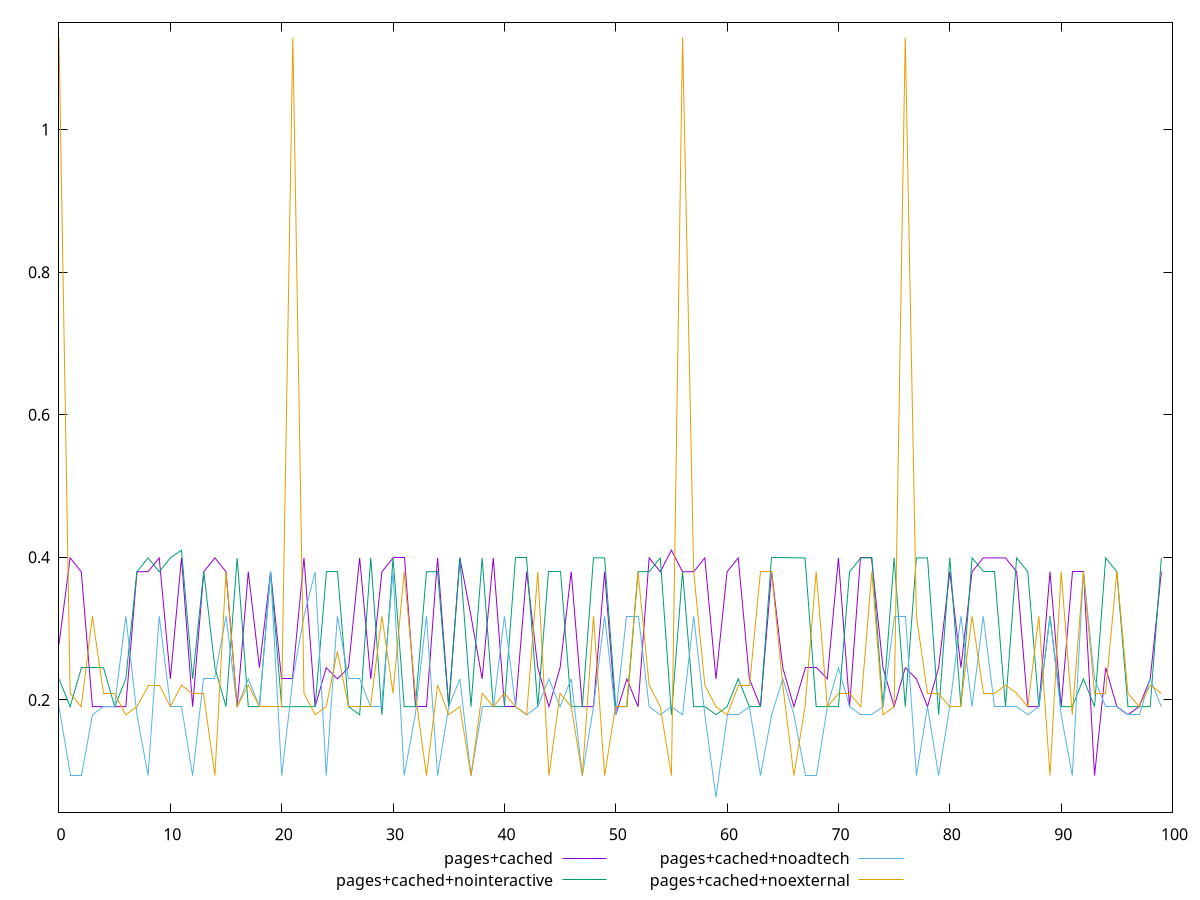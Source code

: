 $_pagesCached <<EOF
0.2781091435750326
0.3992843719058565
0.37986356862386056
0.19060170809427898
0.19059552319844564
0.1906042037540012
0.19059801885816788
0.37982450612386065
0.37985792626274945
0.39926581721835663
0.22955163574218754
0.39929934586418986
0.19060680792066786
0.37982700178358286
0.3992685298919677
0.3798245061238606
0.19059801885816788
0.37982971445719393
0.24519438997904464
0.37984924570719386
0.2295630289713542
0.22955782063802085
0.39925713666280105
0.19059552319844564
0.24522010612487802
0.2295603162977431
0.24519438997904464
0.39925713666280105
0.2295630289713542
0.37982450612386065
0.3992684213850233
0.3992684213850233
0.19059552319844564
0.19059801885816788
0.3992633215586344
0.19059552319844564
0.3992684213850233
0.3175345213148329
0.2295665011935764
0.3992720021141899
0.19060366121927896
0.19060073153177898
0.3798358993530273
0.2451891816457113
0.19059552319844564
0.24520057487487798
0.3798606389363605
0.19059801885816788
0.19060170809427898
0.37982450612386065
0.17925679016113286
0.22955782063802085
0.19060366121927896
0.3992509517669677
0.379830691019694
0.41005506981743695
0.3798183212280273
0.37986161549886055
0.39926234499613433
0.22955782063802085
0.37982700178358286
0.39925963232252326
0.22956910536024308
0.19059552319844564
0.37982700178358286
0.2451891816457113
0.19059801885816788
0.24519438997904464
0.2451891816457113
0.22959688313802093
0.39926234499613433
0.19060073153177898
0.3992633215586344
0.39926581721835663
0.24519536654154464
0.19063762389289016
0.24519786220126685
0.22959688313802093
0.19059801885816788
0.2451916773054335
0.37982700178358286
0.2451891816457113
0.37982700178358286
0.3992685298919677
0.39925963232252326
0.3992633215586344
0.37982450612386065
0.19060073153177898
0.19059801885816788
0.37982450612386065
0.19060073153177898
0.3798606389363605
0.37985543060302723
0.09390384928385416
0.24519731966654462
0.19059747632344565
0.1792535349527995
0.19060170809427898
0.22955782063802085
0.37981832122802733
EOF
$_pagesCachedNointeractive <<EOF
0.2295630289713542
0.1906039867401123
0.2451891816457113
0.24519438997904464
0.24519731966654462
0.19059454663594563
0.2295665011935764
0.37982971445719393
0.3992652746836344
0.379832644144694
0.3992652746836344
0.41002414533827036
0.2295603162977431
0.37982700178358286
0.24520046636793352
0.19060073153177898
0.39926831287807885
0.19059801885816788
0.19060073153177898
0.3798183212280273
0.19060073153177898
0.19062547111511235
0.19063458569844569
0.19059552319844564
0.3798183212280273
0.3798183212280273
0.19060691642761232
0.1792535349527995
0.39929934586418986
0.1792506052652995
0.3992685298919677
0.19060366121927896
0.19058933830261232
0.37982450612386065
0.37985792626274945
0.19060170809427898
0.39928187624613426
0.19063762389289016
0.3992652746836344
0.19060691642761232
0.1906316560109457
0.3992685298919677
0.3992685298919677
0.19059552319844564
0.3798606389363605
0.37985543060302723
0.19060073153177898
0.1906316560109457
0.39929934586418986
0.39925963232252326
0.1906042037540012
0.19062547111511235
0.37986671532524946
0.37985543060302723
0.39925713666280105
0.17925158182779952
0.37982971445719393
0.19059552319844564
0.19060073153177898
0.17925158182779952
0.19060170809427898
0.2295630289713542
0.1906289433373346
0.19060680792066786
0.39926234499613433
0.39926581721835663
0.3992932694753009
0.39926581721835663
0.19059801885816788
0.19062644767761236
0.19060073153177898
0.3798183212280273
0.39925963232252326
0.3992509517669677
0.19059801885816788
0.39929619916280096
0.19060691642761232
0.3992652746836344
0.3992684213850233
0.1792506052652995
0.3992994543711343
0.1906289433373346
0.3992684213850233
0.3798606389363605
0.37985543060302723
0.1906316560109457
0.3992633215586344
0.379832644144694
0.19059552319844564
0.3175345213148329
0.19060366121927896
0.19059552319844564
0.2296000298394098
0.1906316560109457
0.3992684213850233
0.37982450612386065
0.19059801885816788
0.19062644767761236
0.19063458569844569
0.39926234499613433
EOF
$_pagesCachedNoadtech <<EOF
0.1905707836151123
0.0938739013671875
0.0938739013671875
0.17922065734863282
0.1905707836151123
0.1905707836151123
0.31750728607177736
0.17922065734863282
0.0938739013671875
0.31750728607177736
0.1905707836151123
0.1905707836151123
0.0938739013671875
0.2295330810546875
0.2295330810546875
0.31750728607177736
0.1905707836151123
0.2295330810546875
0.1905707836151123
0.3797997665405274
0.0938739013671875
0.2295330810546875
0.31750728607177736
0.3797997665405274
0.0938739013671875
0.31750728607177736
0.2295330810546875
0.2295330810546875
0.1905707836151123
0.1905707836151123
0.3797997665405274
0.0938739013671875
0.17922065734863282
0.31750728607177736
0.0938739013671875
0.1905707836151123
0.2295330810546875
0.0938739013671875
0.1905707836151123
0.1905707836151123
0.31750728607177736
0.1905707836151123
0.17922065734863282
0.1905707836151123
0.2295330810546875
0.1905707836151123
0.2295330810546875
0.0938739013671875
0.1905707836151123
0.31750728607177736
0.17922065734863282
0.31750728607177736
0.31750728607177736
0.1905707836151123
0.17922065734863282
0.1905707836151123
0.17922065734863282
0.31750728607177736
0.17922065734863282
0.0636767578125
0.17922065734863282
0.17922065734863282
0.1905707836151123
0.0938739013671875
0.17922065734863282
0.2295330810546875
0.17922065734863282
0.0938739013671875
0.0938739013671875
0.1905707836151123
0.24516444206237795
0.1905707836151123
0.17922065734863282
0.17922065734863282
0.1905707836151123
0.31750728607177736
0.31750728607177736
0.0938739013671875
0.1905707836151123
0.0938739013671875
0.1905707836151123
0.31750728607177736
0.1905707836151123
0.31750728607177736
0.1905707836151123
0.1905707836151123
0.1905707836151123
0.17922065734863282
0.1905707836151123
0.31750728607177736
0.17922065734863282
0.0938739013671875
0.3797997665405274
0.2295330810546875
0.1905707836151123
0.1905707836151123
0.17922065734863282
0.17922065734863282
0.2295330810546875
0.1905707836151123
EOF
$_pagesCachedNoexternal <<EOF
1.1291448974609375
0.20941780090332032
0.1905707836151123
0.31750728607177736
0.20941780090332032
0.20941780090332032
0.17922065734863282
0.1905707836151123
0.2207679271697998
0.2207679271697998
0.1905707836151123
0.2207679271697998
0.20941780090332032
0.20941780090332032
0.0938739013671875
0.3797997665405274
0.1905707836151123
0.2207679271697998
0.1905707836151123
0.1905707836151123
0.1905707836151123
1.1291448974609375
0.20941780090332032
0.17922065734863282
0.1905707836151123
0.2682928466796875
0.1905707836151123
0.1905707836151123
0.1905707836151123
0.31750728607177736
0.20941780090332032
0.3797997665405274
0.20941780090332032
0.0938739013671875
0.2207679271697998
0.17922065734863282
0.1905707836151123
0.0938739013671875
0.20941780090332032
0.1905707836151123
0.20941780090332032
0.1905707836151123
0.17922065734863282
0.3797997665405274
0.0938739013671875
0.20941780090332032
0.1905707836151123
0.0938739013671875
0.31750728607177736
0.0938739013671875
0.1905707836151123
0.1905707836151123
0.3797997665405274
0.2207679271697998
0.1905707836151123
0.0938739013671875
1.1291448974609375
0.3797997665405274
0.2207679271697998
0.1905707836151123
0.17922065734863282
0.2207679271697998
0.2207679271697998
0.3797997665405274
0.3797997665405274
0.2207679271697998
0.0938739013671875
0.1905707836151123
0.3797997665405274
0.1905707836151123
0.20941780090332032
0.20941780090332032
0.1905707836151123
0.3797997665405274
0.17922065734863282
0.1905707836151123
1.1291448974609375
0.31750728607177736
0.20941780090332032
0.20941780090332032
0.1905707836151123
0.1905707836151123
0.31750728607177736
0.20941780090332032
0.20941780090332032
0.2207679271697998
0.20941780090332032
0.1905707836151123
0.31750728607177736
0.0938739013671875
0.3797997665405274
0.17922065734863282
0.3797997665405274
0.20941780090332032
0.20941780090332032
0.3797997665405274
0.20941780090332032
0.1905707836151123
0.2207679271697998
0.20941780090332032
EOF
set key outside below
set terminal pngcairo
set output "report_00006_2020-11-02T20-21-41.718Z/cumulative-layout-shift/cumulative-layout-shift_pages+cached_pages+cached+nointeractive_pages+cached+noadtech_pages+cached+noexternal.png"
set yrange [0.04236739501953125:1.1504542602539063]
plot $_pagesCached title "pages+cached" with line ,$_pagesCachedNointeractive title "pages+cached+nointeractive" with line ,$_pagesCachedNoadtech title "pages+cached+noadtech" with line ,$_pagesCachedNoexternal title "pages+cached+noexternal" with line ,
